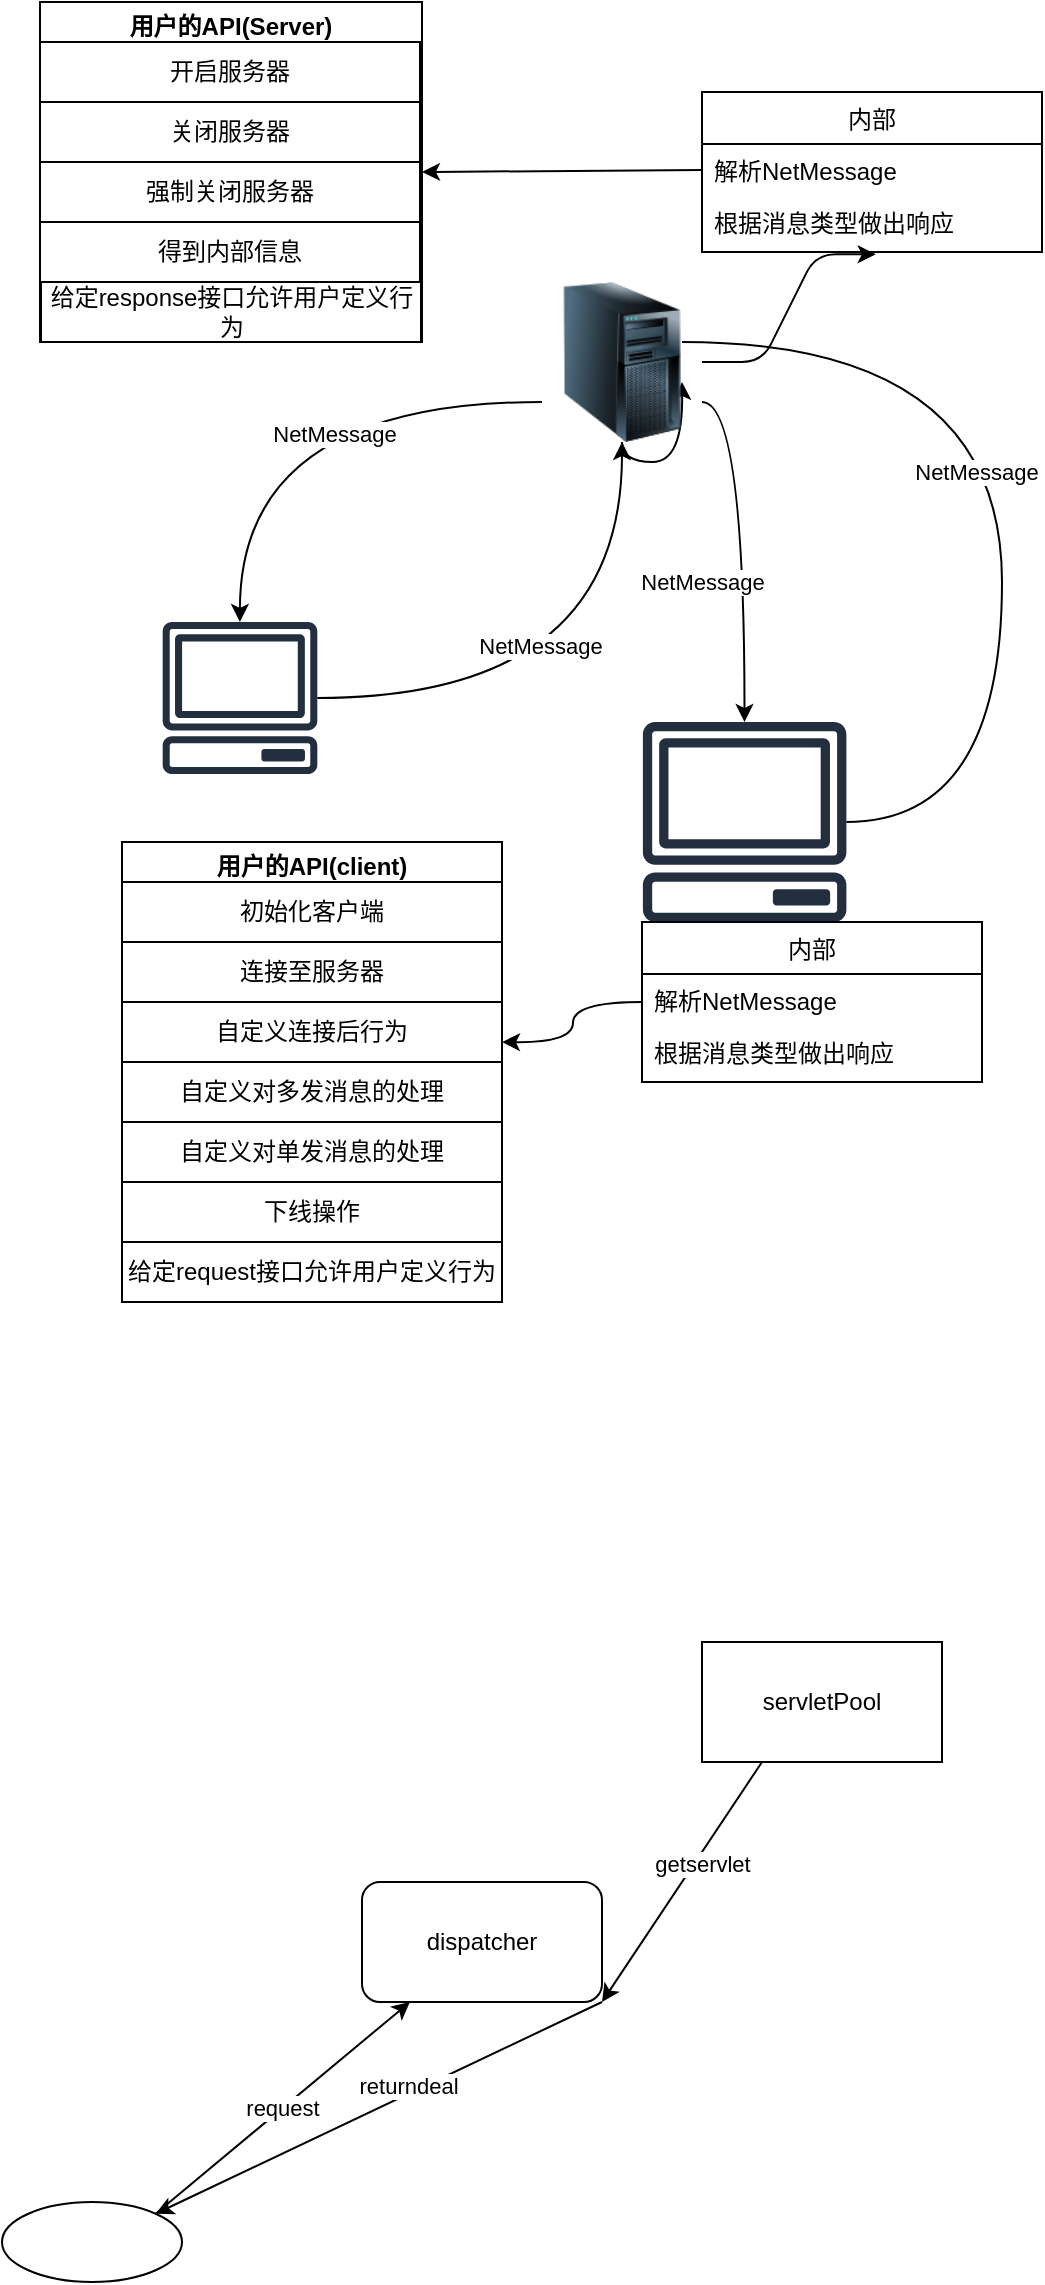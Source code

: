 <mxfile>
    <diagram id="hDu_2nll6wAsu5cFNPef" name="第 1 页">
        <mxGraphModel dx="920" dy="1671" grid="1" gridSize="10" guides="1" tooltips="1" connect="1" arrows="1" fold="1" page="1" pageScale="1" pageWidth="827" pageHeight="1169" math="0" shadow="0">
            <root>
                <mxCell id="0"/>
                <mxCell id="1" parent="0"/>
                <mxCell id="16" style="edgeStyle=orthogonalEdgeStyle;curved=1;html=1;exitX=0;exitY=0.75;exitDx=0;exitDy=0;" parent="1" source="3" target="13" edge="1">
                    <mxGeometry relative="1" as="geometry"/>
                </mxCell>
                <mxCell id="17" value="NetMessage" style="edgeLabel;html=1;align=center;verticalAlign=middle;resizable=0;points=[];" parent="16" vertex="1" connectable="0">
                    <mxGeometry x="-0.202" y="16" relative="1" as="geometry">
                        <mxPoint as="offset"/>
                    </mxGeometry>
                </mxCell>
                <mxCell id="23" style="edgeStyle=orthogonalEdgeStyle;curved=1;html=1;exitX=1;exitY=0.75;exitDx=0;exitDy=0;" parent="1" source="3" target="21" edge="1">
                    <mxGeometry relative="1" as="geometry"/>
                </mxCell>
                <mxCell id="14" style="edgeStyle=orthogonalEdgeStyle;curved=1;html=1;" parent="1" source="13" target="3" edge="1">
                    <mxGeometry relative="1" as="geometry">
                        <Array as="points">
                            <mxPoint x="350" y="188"/>
                        </Array>
                    </mxGeometry>
                </mxCell>
                <mxCell id="15" value="NetMessage" style="edgeLabel;html=1;align=center;verticalAlign=middle;resizable=0;points=[];" parent="14" vertex="1" connectable="0">
                    <mxGeometry x="-0.206" y="26" relative="1" as="geometry">
                        <mxPoint as="offset"/>
                    </mxGeometry>
                </mxCell>
                <mxCell id="13" value="" style="outlineConnect=0;fontColor=#232F3E;gradientColor=none;fillColor=#232F3E;strokeColor=none;dashed=0;verticalLabelPosition=bottom;verticalAlign=top;align=center;html=1;fontSize=12;fontStyle=0;aspect=fixed;pointerEvents=1;shape=mxgraph.aws4.client;" parent="1" vertex="1">
                    <mxGeometry x="120" y="150" width="78" height="76" as="geometry"/>
                </mxCell>
                <mxCell id="18" value="NetMessage" style="edgeLabel;html=1;align=center;verticalAlign=middle;resizable=0;points=[];" parent="1" vertex="1" connectable="0">
                    <mxGeometry x="390" y="130" as="geometry"/>
                </mxCell>
                <mxCell id="24" style="edgeStyle=orthogonalEdgeStyle;curved=1;html=1;startArrow=none;" parent="1" source="3" edge="1">
                    <mxGeometry relative="1" as="geometry">
                        <mxPoint x="380" y="30" as="targetPoint"/>
                        <Array as="points"/>
                    </mxGeometry>
                </mxCell>
                <mxCell id="21" value="" style="outlineConnect=0;fontColor=#232F3E;gradientColor=none;fillColor=#232F3E;strokeColor=none;dashed=0;verticalLabelPosition=bottom;verticalAlign=top;align=center;html=1;fontSize=12;fontStyle=0;aspect=fixed;pointerEvents=1;shape=mxgraph.aws4.client;" parent="1" vertex="1">
                    <mxGeometry x="360" y="200" width="102.64" height="100" as="geometry"/>
                </mxCell>
                <mxCell id="47" style="edgeStyle=entityRelationEdgeStyle;html=1;entryX=0.511;entryY=1.04;entryDx=0;entryDy=0;entryPerimeter=0;" parent="1" source="3" target="35" edge="1">
                    <mxGeometry relative="1" as="geometry"/>
                </mxCell>
                <mxCell id="3" value="" style="image;html=1;image=img/lib/clip_art/computers/Server_Tower_128x128.png" parent="1" vertex="1">
                    <mxGeometry x="310" y="-20" width="80" height="80" as="geometry"/>
                </mxCell>
                <mxCell id="25" value="" style="edgeStyle=orthogonalEdgeStyle;curved=1;html=1;endArrow=none;" parent="1" source="21" edge="1">
                    <mxGeometry relative="1" as="geometry">
                        <mxPoint x="380" y="10" as="targetPoint"/>
                        <mxPoint x="462.195" y="250" as="sourcePoint"/>
                        <Array as="points">
                            <mxPoint x="540" y="250"/>
                            <mxPoint x="540" y="10"/>
                        </Array>
                    </mxGeometry>
                </mxCell>
                <mxCell id="26" value="NetMessage" style="edgeLabel;html=1;align=center;verticalAlign=middle;resizable=0;points=[];" parent="25" vertex="1" connectable="0">
                    <mxGeometry x="0.058" y="13" relative="1" as="geometry">
                        <mxPoint as="offset"/>
                    </mxGeometry>
                </mxCell>
                <mxCell id="51" style="edgeStyle=orthogonalEdgeStyle;html=1;curved=1;" parent="1" source="29" edge="1">
                    <mxGeometry relative="1" as="geometry">
                        <mxPoint x="290" y="360" as="targetPoint"/>
                    </mxGeometry>
                </mxCell>
                <mxCell id="29" value="内部" style="swimlane;fontStyle=0;childLayout=stackLayout;horizontal=1;startSize=26;horizontalStack=0;resizeParent=1;resizeParentMax=0;resizeLast=0;collapsible=1;marginBottom=0;" parent="1" vertex="1">
                    <mxGeometry x="360" y="300" width="170" height="80" as="geometry">
                        <mxRectangle x="360" y="300" width="50" height="26" as="alternateBounds"/>
                    </mxGeometry>
                </mxCell>
                <mxCell id="30" value="解析NetMessage&#10;" style="text;strokeColor=none;fillColor=none;align=left;verticalAlign=top;spacingLeft=4;spacingRight=4;overflow=hidden;rotatable=0;points=[[0,0.5],[1,0.5]];portConstraint=eastwest;" parent="29" vertex="1">
                    <mxGeometry y="26" width="170" height="26" as="geometry"/>
                </mxCell>
                <mxCell id="32" value="根据消息类型做出响应&#10;" style="text;strokeColor=none;fillColor=none;align=left;verticalAlign=top;spacingLeft=4;spacingRight=4;overflow=hidden;rotatable=0;points=[[0,0.5],[1,0.5]];portConstraint=eastwest;" parent="29" vertex="1">
                    <mxGeometry y="52" width="170" height="28" as="geometry"/>
                </mxCell>
                <mxCell id="33" value="内部" style="swimlane;fontStyle=0;childLayout=stackLayout;horizontal=1;startSize=26;horizontalStack=0;resizeParent=1;resizeParentMax=0;resizeLast=0;collapsible=1;marginBottom=0;" parent="1" vertex="1">
                    <mxGeometry x="390" y="-115" width="170" height="80" as="geometry">
                        <mxRectangle x="360" y="300" width="50" height="26" as="alternateBounds"/>
                    </mxGeometry>
                </mxCell>
                <mxCell id="34" value="解析NetMessage&#10;" style="text;strokeColor=none;fillColor=none;align=left;verticalAlign=top;spacingLeft=4;spacingRight=4;overflow=hidden;rotatable=0;points=[[0,0.5],[1,0.5]];portConstraint=eastwest;" parent="33" vertex="1">
                    <mxGeometry y="26" width="170" height="26" as="geometry"/>
                </mxCell>
                <mxCell id="35" value="根据消息类型做出响应&#10;" style="text;strokeColor=none;fillColor=none;align=left;verticalAlign=top;spacingLeft=4;spacingRight=4;overflow=hidden;rotatable=0;points=[[0,0.5],[1,0.5]];portConstraint=eastwest;" parent="33" vertex="1">
                    <mxGeometry y="52" width="170" height="28" as="geometry"/>
                </mxCell>
                <mxCell id="37" value="用户的API(Server)" style="swimlane;" parent="1" vertex="1">
                    <mxGeometry x="59" y="-160" width="191" height="170" as="geometry"/>
                </mxCell>
                <mxCell id="41" value="开启服务器" style="whiteSpace=wrap;html=1;" parent="37" vertex="1">
                    <mxGeometry y="20" width="190" height="30" as="geometry"/>
                </mxCell>
                <mxCell id="44" value="关闭服务器" style="whiteSpace=wrap;html=1;" parent="37" vertex="1">
                    <mxGeometry y="50" width="190" height="30" as="geometry"/>
                </mxCell>
                <mxCell id="45" value="强制关闭服务器" style="whiteSpace=wrap;html=1;" parent="37" vertex="1">
                    <mxGeometry y="80" width="190" height="30" as="geometry"/>
                </mxCell>
                <mxCell id="46" value="得到内部信息" style="whiteSpace=wrap;html=1;" parent="37" vertex="1">
                    <mxGeometry y="110" width="190" height="30" as="geometry"/>
                </mxCell>
                <mxCell id="48" value="给定response接口允许用户定义行为" style="whiteSpace=wrap;html=1;" parent="37" vertex="1">
                    <mxGeometry x="0.5" y="140" width="190" height="30" as="geometry"/>
                </mxCell>
                <mxCell id="40" style="edgeStyle=none;html=1;exitX=0;exitY=0.5;exitDx=0;exitDy=0;entryX=1;entryY=0.5;entryDx=0;entryDy=0;" parent="1" source="34" target="37" edge="1">
                    <mxGeometry relative="1" as="geometry"/>
                </mxCell>
                <mxCell id="52" value="用户的API(client)" style="swimlane;" parent="1" vertex="1">
                    <mxGeometry x="100" y="260" width="190" height="230" as="geometry"/>
                </mxCell>
                <mxCell id="53" value="初始化客户端" style="whiteSpace=wrap;html=1;" parent="52" vertex="1">
                    <mxGeometry y="20" width="190" height="30" as="geometry"/>
                </mxCell>
                <mxCell id="54" value="连接至服务器" style="whiteSpace=wrap;html=1;" parent="52" vertex="1">
                    <mxGeometry y="50" width="190" height="30" as="geometry"/>
                </mxCell>
                <mxCell id="55" value="自定义连接后行为" style="whiteSpace=wrap;html=1;" parent="52" vertex="1">
                    <mxGeometry y="80" width="190" height="30" as="geometry"/>
                </mxCell>
                <mxCell id="56" value="自定义对多发消息的处理" style="whiteSpace=wrap;html=1;" parent="52" vertex="1">
                    <mxGeometry y="110" width="190" height="30" as="geometry"/>
                </mxCell>
                <mxCell id="57" value="给定request接口允许用户定义行为" style="whiteSpace=wrap;html=1;" parent="52" vertex="1">
                    <mxGeometry y="200" width="190" height="30" as="geometry"/>
                </mxCell>
                <mxCell id="59" value="下线操作" style="whiteSpace=wrap;html=1;" parent="52" vertex="1">
                    <mxGeometry y="170" width="190" height="30" as="geometry"/>
                </mxCell>
                <mxCell id="58" value="自定义对单发消息的处理" style="whiteSpace=wrap;html=1;" parent="52" vertex="1">
                    <mxGeometry y="140" width="190" height="30" as="geometry"/>
                </mxCell>
                <mxCell id="64" style="edgeStyle=none;html=1;exitX=0.25;exitY=1;exitDx=0;exitDy=0;entryX=1;entryY=1;entryDx=0;entryDy=0;" edge="1" parent="1" source="60" target="61">
                    <mxGeometry relative="1" as="geometry"/>
                </mxCell>
                <mxCell id="65" value="getservlet" style="edgeLabel;html=1;align=center;verticalAlign=middle;resizable=0;points=[];" vertex="1" connectable="0" parent="64">
                    <mxGeometry x="-0.18" y="3" relative="1" as="geometry">
                        <mxPoint as="offset"/>
                    </mxGeometry>
                </mxCell>
                <mxCell id="60" value="servletPool" style="rounded=0;whiteSpace=wrap;html=1;" vertex="1" parent="1">
                    <mxGeometry x="390" y="660" width="120" height="60" as="geometry"/>
                </mxCell>
                <mxCell id="66" style="edgeStyle=none;html=1;exitX=1;exitY=1;exitDx=0;exitDy=0;entryX=1;entryY=0;entryDx=0;entryDy=0;" edge="1" parent="1" source="61" target="62">
                    <mxGeometry relative="1" as="geometry"/>
                </mxCell>
                <mxCell id="67" value="returndeal" style="edgeLabel;html=1;align=center;verticalAlign=middle;resizable=0;points=[];" vertex="1" connectable="0" parent="66">
                    <mxGeometry x="-0.142" y="-4" relative="1" as="geometry">
                        <mxPoint as="offset"/>
                    </mxGeometry>
                </mxCell>
                <mxCell id="61" value="dispatcher" style="rounded=1;whiteSpace=wrap;html=1;" vertex="1" parent="1">
                    <mxGeometry x="220" y="780" width="120" height="60" as="geometry"/>
                </mxCell>
                <mxCell id="63" value="request" style="edgeStyle=none;html=1;exitX=1;exitY=0;exitDx=0;exitDy=0;" edge="1" parent="1" source="62" target="61">
                    <mxGeometry relative="1" as="geometry"/>
                </mxCell>
                <mxCell id="62" value="" style="ellipse;whiteSpace=wrap;html=1;" vertex="1" parent="1">
                    <mxGeometry x="40" y="940" width="90" height="40" as="geometry"/>
                </mxCell>
            </root>
        </mxGraphModel>
    </diagram>
</mxfile>